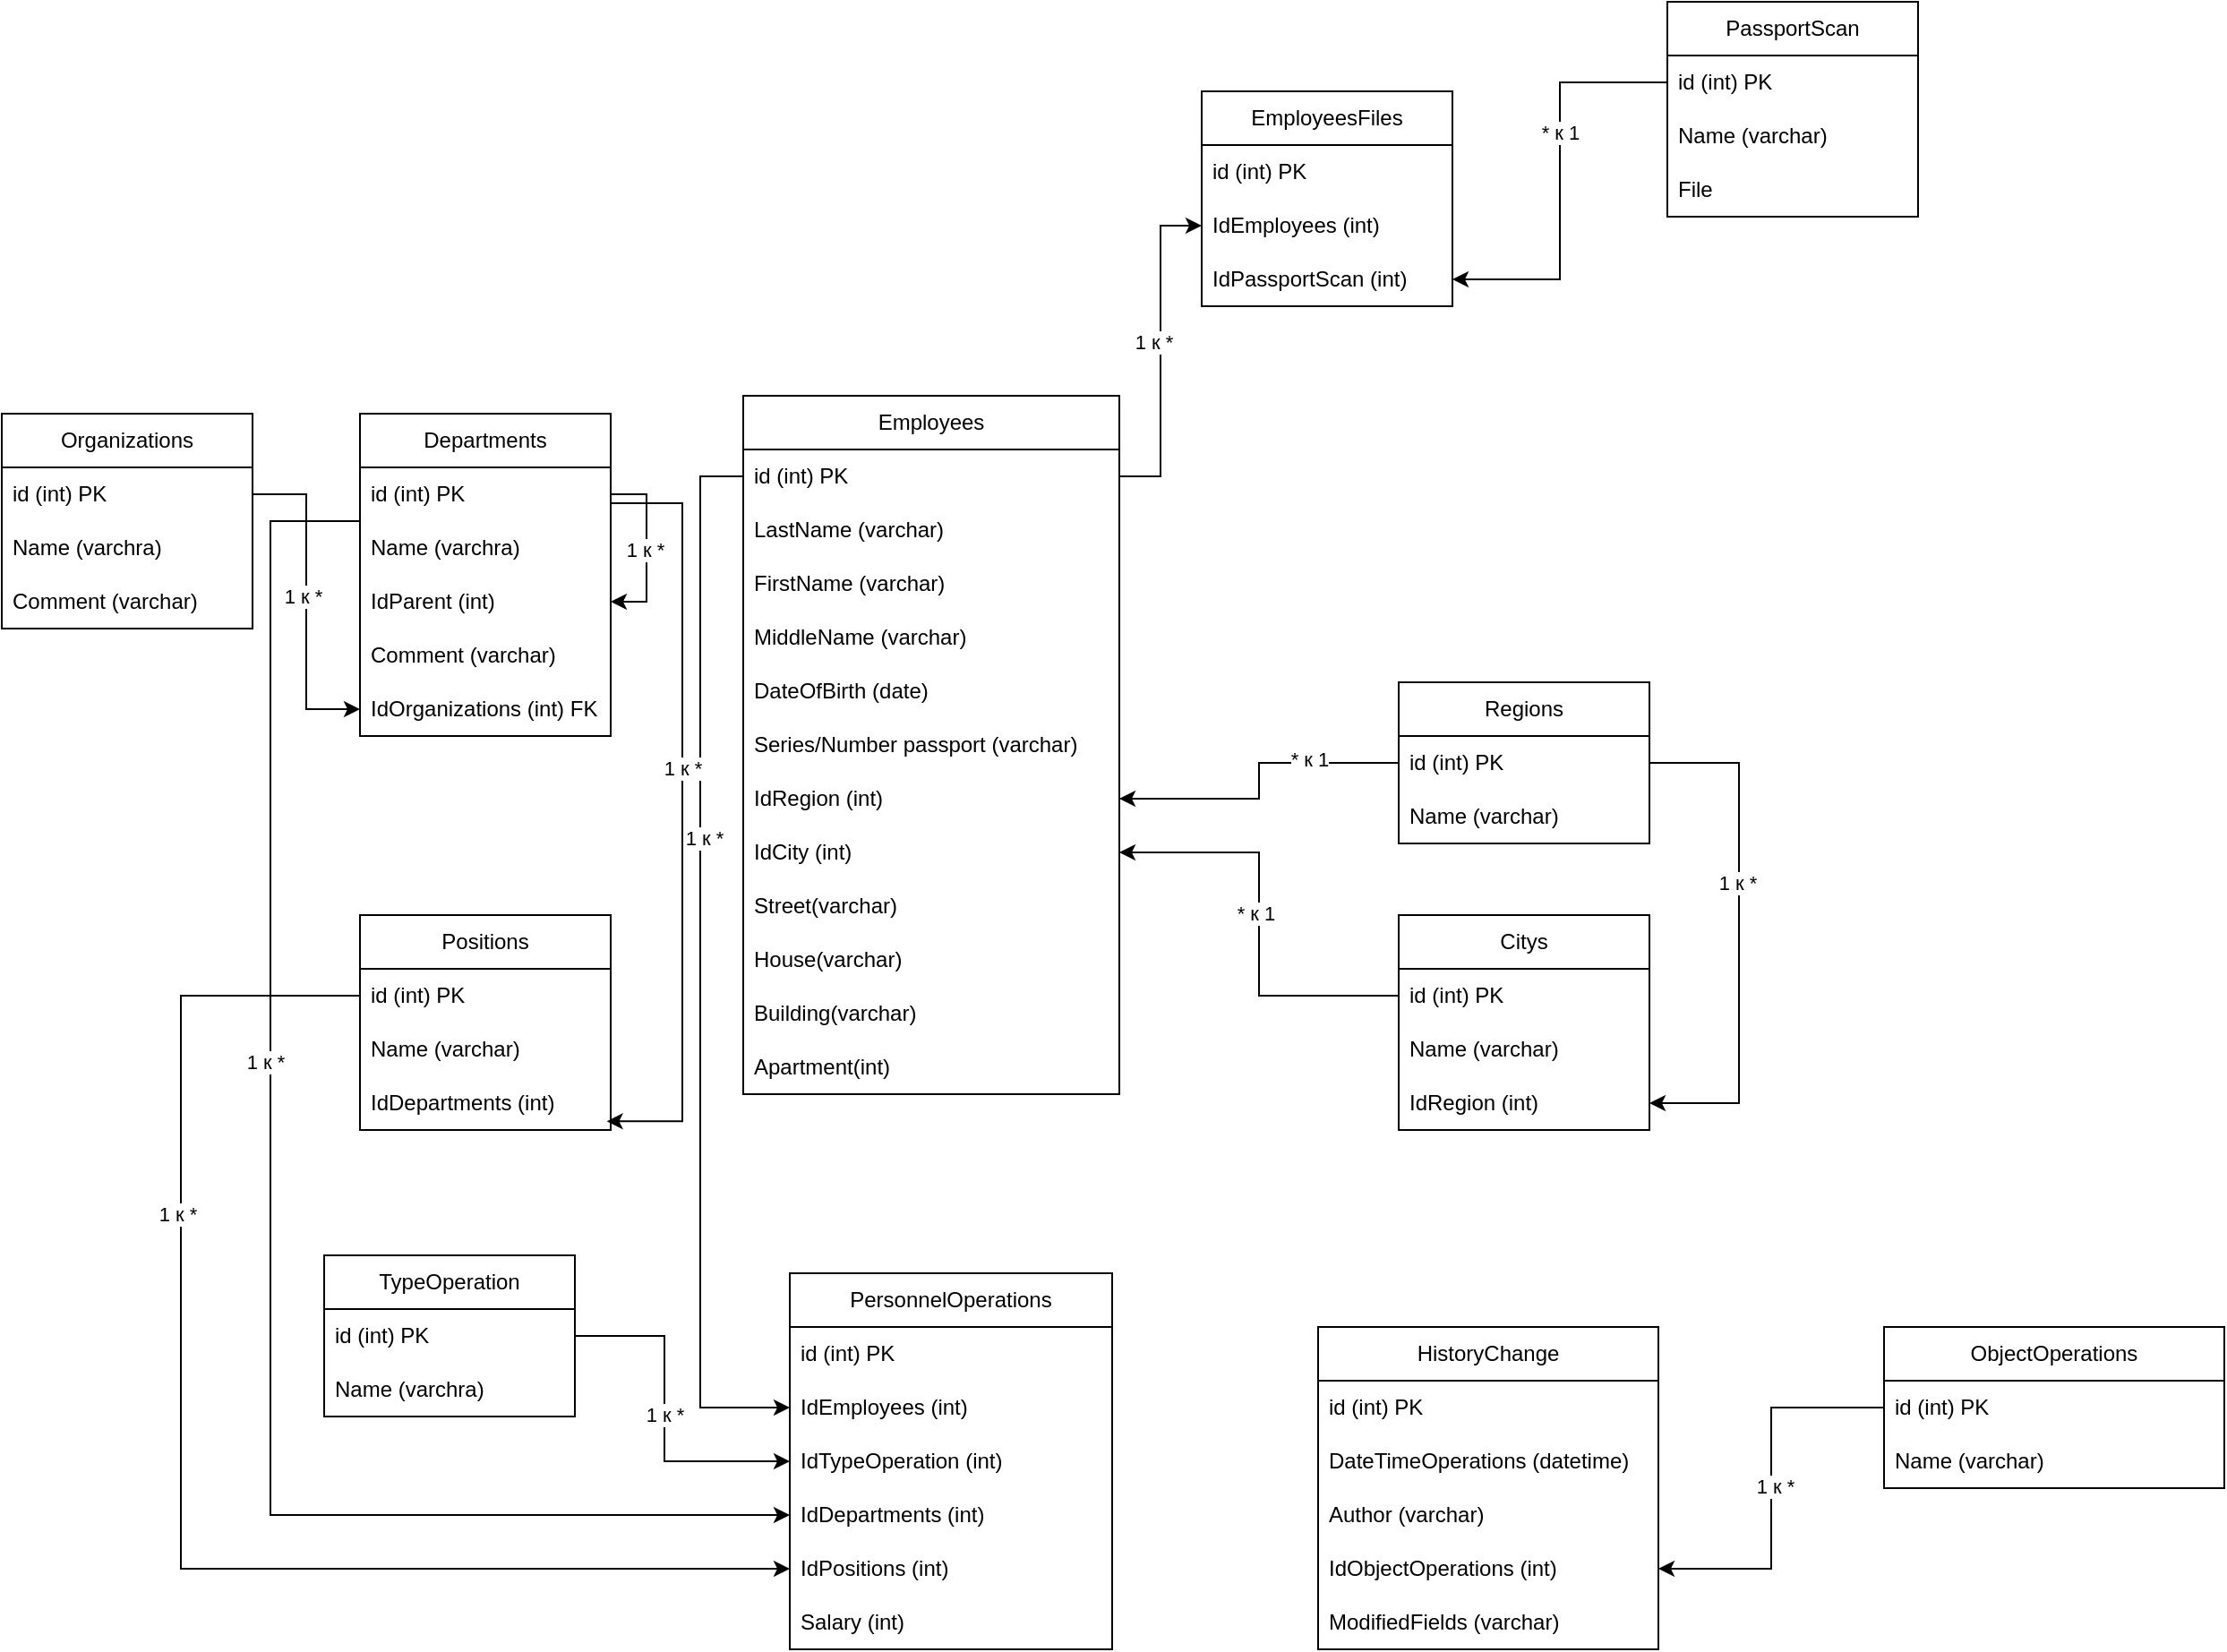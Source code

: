 <mxfile version="24.8.3">
  <diagram name="Страница — 1" id="2Ac0YcWmA8FefvTjwxy7">
    <mxGraphModel dx="1000" dy="945" grid="0" gridSize="10" guides="1" tooltips="1" connect="1" arrows="1" fold="1" page="0" pageScale="1" pageWidth="827" pageHeight="1169" math="0" shadow="0">
      <root>
        <mxCell id="0" />
        <mxCell id="1" parent="0" />
        <mxCell id="Vl6OdtFc59KIC7hmeoDM-1" value="Organizations" style="swimlane;fontStyle=0;childLayout=stackLayout;horizontal=1;startSize=30;horizontalStack=0;resizeParent=1;resizeParentMax=0;resizeLast=0;collapsible=1;marginBottom=0;whiteSpace=wrap;html=1;" vertex="1" parent="1">
          <mxGeometry y="170" width="140" height="120" as="geometry" />
        </mxCell>
        <mxCell id="Vl6OdtFc59KIC7hmeoDM-2" value="id (int) PK" style="text;strokeColor=none;fillColor=none;align=left;verticalAlign=middle;spacingLeft=4;spacingRight=4;overflow=hidden;points=[[0,0.5],[1,0.5]];portConstraint=eastwest;rotatable=0;whiteSpace=wrap;html=1;" vertex="1" parent="Vl6OdtFc59KIC7hmeoDM-1">
          <mxGeometry y="30" width="140" height="30" as="geometry" />
        </mxCell>
        <mxCell id="Vl6OdtFc59KIC7hmeoDM-3" value="Name (varchra)" style="text;strokeColor=none;fillColor=none;align=left;verticalAlign=middle;spacingLeft=4;spacingRight=4;overflow=hidden;points=[[0,0.5],[1,0.5]];portConstraint=eastwest;rotatable=0;whiteSpace=wrap;html=1;" vertex="1" parent="Vl6OdtFc59KIC7hmeoDM-1">
          <mxGeometry y="60" width="140" height="30" as="geometry" />
        </mxCell>
        <mxCell id="Vl6OdtFc59KIC7hmeoDM-4" value="Comment (varchar)" style="text;strokeColor=none;fillColor=none;align=left;verticalAlign=middle;spacingLeft=4;spacingRight=4;overflow=hidden;points=[[0,0.5],[1,0.5]];portConstraint=eastwest;rotatable=0;whiteSpace=wrap;html=1;" vertex="1" parent="Vl6OdtFc59KIC7hmeoDM-1">
          <mxGeometry y="90" width="140" height="30" as="geometry" />
        </mxCell>
        <mxCell id="Vl6OdtFc59KIC7hmeoDM-5" value="Departments" style="swimlane;fontStyle=0;childLayout=stackLayout;horizontal=1;startSize=30;horizontalStack=0;resizeParent=1;resizeParentMax=0;resizeLast=0;collapsible=1;marginBottom=0;whiteSpace=wrap;html=1;" vertex="1" parent="1">
          <mxGeometry x="200" y="170" width="140" height="180" as="geometry" />
        </mxCell>
        <mxCell id="Vl6OdtFc59KIC7hmeoDM-6" style="edgeStyle=orthogonalEdgeStyle;rounded=0;orthogonalLoop=1;jettySize=auto;html=1;entryX=1;entryY=0.5;entryDx=0;entryDy=0;" edge="1" parent="Vl6OdtFc59KIC7hmeoDM-5" source="Vl6OdtFc59KIC7hmeoDM-8" target="Vl6OdtFc59KIC7hmeoDM-10">
          <mxGeometry relative="1" as="geometry">
            <Array as="points">
              <mxPoint x="160" y="45" />
              <mxPoint x="160" y="105" />
            </Array>
          </mxGeometry>
        </mxCell>
        <mxCell id="Vl6OdtFc59KIC7hmeoDM-7" value="1 к *" style="edgeLabel;html=1;align=center;verticalAlign=middle;resizable=0;points=[];" vertex="1" connectable="0" parent="Vl6OdtFc59KIC7hmeoDM-6">
          <mxGeometry x="0.02" y="-1" relative="1" as="geometry">
            <mxPoint as="offset" />
          </mxGeometry>
        </mxCell>
        <mxCell id="Vl6OdtFc59KIC7hmeoDM-8" value="id (int) PK" style="text;strokeColor=none;fillColor=none;align=left;verticalAlign=middle;spacingLeft=4;spacingRight=4;overflow=hidden;points=[[0,0.5],[1,0.5]];portConstraint=eastwest;rotatable=0;whiteSpace=wrap;html=1;" vertex="1" parent="Vl6OdtFc59KIC7hmeoDM-5">
          <mxGeometry y="30" width="140" height="30" as="geometry" />
        </mxCell>
        <mxCell id="Vl6OdtFc59KIC7hmeoDM-9" value="Name (varchra)" style="text;strokeColor=none;fillColor=none;align=left;verticalAlign=middle;spacingLeft=4;spacingRight=4;overflow=hidden;points=[[0,0.5],[1,0.5]];portConstraint=eastwest;rotatable=0;whiteSpace=wrap;html=1;" vertex="1" parent="Vl6OdtFc59KIC7hmeoDM-5">
          <mxGeometry y="60" width="140" height="30" as="geometry" />
        </mxCell>
        <mxCell id="Vl6OdtFc59KIC7hmeoDM-10" value="IdParent (int)" style="text;strokeColor=none;fillColor=none;align=left;verticalAlign=middle;spacingLeft=4;spacingRight=4;overflow=hidden;points=[[0,0.5],[1,0.5]];portConstraint=eastwest;rotatable=0;whiteSpace=wrap;html=1;" vertex="1" parent="Vl6OdtFc59KIC7hmeoDM-5">
          <mxGeometry y="90" width="140" height="30" as="geometry" />
        </mxCell>
        <mxCell id="Vl6OdtFc59KIC7hmeoDM-11" value="Comment (varchar)" style="text;strokeColor=none;fillColor=none;align=left;verticalAlign=middle;spacingLeft=4;spacingRight=4;overflow=hidden;points=[[0,0.5],[1,0.5]];portConstraint=eastwest;rotatable=0;whiteSpace=wrap;html=1;" vertex="1" parent="Vl6OdtFc59KIC7hmeoDM-5">
          <mxGeometry y="120" width="140" height="30" as="geometry" />
        </mxCell>
        <mxCell id="Vl6OdtFc59KIC7hmeoDM-12" value="Id&lt;span style=&quot;text-align: center;&quot;&gt;Organizations (int) FK&lt;/span&gt;" style="text;strokeColor=none;fillColor=none;align=left;verticalAlign=middle;spacingLeft=4;spacingRight=4;overflow=hidden;points=[[0,0.5],[1,0.5]];portConstraint=eastwest;rotatable=0;whiteSpace=wrap;html=1;" vertex="1" parent="Vl6OdtFc59KIC7hmeoDM-5">
          <mxGeometry y="150" width="140" height="30" as="geometry" />
        </mxCell>
        <mxCell id="Vl6OdtFc59KIC7hmeoDM-13" style="edgeStyle=orthogonalEdgeStyle;rounded=0;orthogonalLoop=1;jettySize=auto;html=1;" edge="1" parent="1" source="Vl6OdtFc59KIC7hmeoDM-2" target="Vl6OdtFc59KIC7hmeoDM-12">
          <mxGeometry relative="1" as="geometry" />
        </mxCell>
        <mxCell id="Vl6OdtFc59KIC7hmeoDM-14" value="1 к *" style="edgeLabel;html=1;align=center;verticalAlign=middle;resizable=0;points=[];" vertex="1" connectable="0" parent="Vl6OdtFc59KIC7hmeoDM-13">
          <mxGeometry x="-0.032" y="-2" relative="1" as="geometry">
            <mxPoint as="offset" />
          </mxGeometry>
        </mxCell>
        <mxCell id="Vl6OdtFc59KIC7hmeoDM-15" value="Employees" style="swimlane;fontStyle=0;childLayout=stackLayout;horizontal=1;startSize=30;horizontalStack=0;resizeParent=1;resizeParentMax=0;resizeLast=0;collapsible=1;marginBottom=0;whiteSpace=wrap;html=1;" vertex="1" parent="1">
          <mxGeometry x="414" y="160" width="210" height="390" as="geometry" />
        </mxCell>
        <mxCell id="Vl6OdtFc59KIC7hmeoDM-16" value="id (int) PK" style="text;strokeColor=none;fillColor=none;align=left;verticalAlign=middle;spacingLeft=4;spacingRight=4;overflow=hidden;points=[[0,0.5],[1,0.5]];portConstraint=eastwest;rotatable=0;whiteSpace=wrap;html=1;" vertex="1" parent="Vl6OdtFc59KIC7hmeoDM-15">
          <mxGeometry y="30" width="210" height="30" as="geometry" />
        </mxCell>
        <mxCell id="Vl6OdtFc59KIC7hmeoDM-17" value="LastName (varchar)" style="text;strokeColor=none;fillColor=none;align=left;verticalAlign=middle;spacingLeft=4;spacingRight=4;overflow=hidden;points=[[0,0.5],[1,0.5]];portConstraint=eastwest;rotatable=0;whiteSpace=wrap;html=1;" vertex="1" parent="Vl6OdtFc59KIC7hmeoDM-15">
          <mxGeometry y="60" width="210" height="30" as="geometry" />
        </mxCell>
        <mxCell id="Vl6OdtFc59KIC7hmeoDM-18" value="FirstName (varchar)" style="text;strokeColor=none;fillColor=none;align=left;verticalAlign=middle;spacingLeft=4;spacingRight=4;overflow=hidden;points=[[0,0.5],[1,0.5]];portConstraint=eastwest;rotatable=0;whiteSpace=wrap;html=1;" vertex="1" parent="Vl6OdtFc59KIC7hmeoDM-15">
          <mxGeometry y="90" width="210" height="30" as="geometry" />
        </mxCell>
        <mxCell id="Vl6OdtFc59KIC7hmeoDM-19" value="MiddleName (varchar)" style="text;strokeColor=none;fillColor=none;align=left;verticalAlign=middle;spacingLeft=4;spacingRight=4;overflow=hidden;points=[[0,0.5],[1,0.5]];portConstraint=eastwest;rotatable=0;whiteSpace=wrap;html=1;" vertex="1" parent="Vl6OdtFc59KIC7hmeoDM-15">
          <mxGeometry y="120" width="210" height="30" as="geometry" />
        </mxCell>
        <mxCell id="Vl6OdtFc59KIC7hmeoDM-20" value="DateOfBirth (date)" style="text;strokeColor=none;fillColor=none;align=left;verticalAlign=middle;spacingLeft=4;spacingRight=4;overflow=hidden;points=[[0,0.5],[1,0.5]];portConstraint=eastwest;rotatable=0;whiteSpace=wrap;html=1;" vertex="1" parent="Vl6OdtFc59KIC7hmeoDM-15">
          <mxGeometry y="150" width="210" height="30" as="geometry" />
        </mxCell>
        <mxCell id="Vl6OdtFc59KIC7hmeoDM-21" value="Series/Number passport (varchar)" style="text;strokeColor=none;fillColor=none;align=left;verticalAlign=middle;spacingLeft=4;spacingRight=4;overflow=hidden;points=[[0,0.5],[1,0.5]];portConstraint=eastwest;rotatable=0;whiteSpace=wrap;html=1;" vertex="1" parent="Vl6OdtFc59KIC7hmeoDM-15">
          <mxGeometry y="180" width="210" height="30" as="geometry" />
        </mxCell>
        <mxCell id="Vl6OdtFc59KIC7hmeoDM-22" value="IdRegion (int)" style="text;strokeColor=none;fillColor=none;align=left;verticalAlign=middle;spacingLeft=4;spacingRight=4;overflow=hidden;points=[[0,0.5],[1,0.5]];portConstraint=eastwest;rotatable=0;whiteSpace=wrap;html=1;" vertex="1" parent="Vl6OdtFc59KIC7hmeoDM-15">
          <mxGeometry y="210" width="210" height="30" as="geometry" />
        </mxCell>
        <mxCell id="Vl6OdtFc59KIC7hmeoDM-23" value="IdCity (int)" style="text;strokeColor=none;fillColor=none;align=left;verticalAlign=middle;spacingLeft=4;spacingRight=4;overflow=hidden;points=[[0,0.5],[1,0.5]];portConstraint=eastwest;rotatable=0;whiteSpace=wrap;html=1;" vertex="1" parent="Vl6OdtFc59KIC7hmeoDM-15">
          <mxGeometry y="240" width="210" height="30" as="geometry" />
        </mxCell>
        <mxCell id="Vl6OdtFc59KIC7hmeoDM-24" value="Street(varchar)" style="text;strokeColor=none;fillColor=none;align=left;verticalAlign=middle;spacingLeft=4;spacingRight=4;overflow=hidden;points=[[0,0.5],[1,0.5]];portConstraint=eastwest;rotatable=0;whiteSpace=wrap;html=1;" vertex="1" parent="Vl6OdtFc59KIC7hmeoDM-15">
          <mxGeometry y="270" width="210" height="30" as="geometry" />
        </mxCell>
        <mxCell id="Vl6OdtFc59KIC7hmeoDM-25" value="House(varchar)" style="text;strokeColor=none;fillColor=none;align=left;verticalAlign=middle;spacingLeft=4;spacingRight=4;overflow=hidden;points=[[0,0.5],[1,0.5]];portConstraint=eastwest;rotatable=0;whiteSpace=wrap;html=1;" vertex="1" parent="Vl6OdtFc59KIC7hmeoDM-15">
          <mxGeometry y="300" width="210" height="30" as="geometry" />
        </mxCell>
        <mxCell id="Vl6OdtFc59KIC7hmeoDM-26" value="Building(varchar)" style="text;strokeColor=none;fillColor=none;align=left;verticalAlign=middle;spacingLeft=4;spacingRight=4;overflow=hidden;points=[[0,0.5],[1,0.5]];portConstraint=eastwest;rotatable=0;whiteSpace=wrap;html=1;" vertex="1" parent="Vl6OdtFc59KIC7hmeoDM-15">
          <mxGeometry y="330" width="210" height="30" as="geometry" />
        </mxCell>
        <mxCell id="Vl6OdtFc59KIC7hmeoDM-27" value="Apartment(int)" style="text;strokeColor=none;fillColor=none;align=left;verticalAlign=middle;spacingLeft=4;spacingRight=4;overflow=hidden;points=[[0,0.5],[1,0.5]];portConstraint=eastwest;rotatable=0;whiteSpace=wrap;html=1;" vertex="1" parent="Vl6OdtFc59KIC7hmeoDM-15">
          <mxGeometry y="360" width="210" height="30" as="geometry" />
        </mxCell>
        <mxCell id="Vl6OdtFc59KIC7hmeoDM-28" value="Positions" style="swimlane;fontStyle=0;childLayout=stackLayout;horizontal=1;startSize=30;horizontalStack=0;resizeParent=1;resizeParentMax=0;resizeLast=0;collapsible=1;marginBottom=0;whiteSpace=wrap;html=1;" vertex="1" parent="1">
          <mxGeometry x="200" y="450" width="140" height="120" as="geometry" />
        </mxCell>
        <mxCell id="Vl6OdtFc59KIC7hmeoDM-29" value="id (int) PK" style="text;strokeColor=none;fillColor=none;align=left;verticalAlign=middle;spacingLeft=4;spacingRight=4;overflow=hidden;points=[[0,0.5],[1,0.5]];portConstraint=eastwest;rotatable=0;whiteSpace=wrap;html=1;" vertex="1" parent="Vl6OdtFc59KIC7hmeoDM-28">
          <mxGeometry y="30" width="140" height="30" as="geometry" />
        </mxCell>
        <mxCell id="Vl6OdtFc59KIC7hmeoDM-30" value="Name (varchar)" style="text;strokeColor=none;fillColor=none;align=left;verticalAlign=middle;spacingLeft=4;spacingRight=4;overflow=hidden;points=[[0,0.5],[1,0.5]];portConstraint=eastwest;rotatable=0;whiteSpace=wrap;html=1;" vertex="1" parent="Vl6OdtFc59KIC7hmeoDM-28">
          <mxGeometry y="60" width="140" height="30" as="geometry" />
        </mxCell>
        <mxCell id="Vl6OdtFc59KIC7hmeoDM-31" value="Id&lt;span style=&quot;text-align: center;&quot;&gt;Departments (int)&lt;/span&gt;" style="text;strokeColor=none;fillColor=none;align=left;verticalAlign=middle;spacingLeft=4;spacingRight=4;overflow=hidden;points=[[0,0.5],[1,0.5]];portConstraint=eastwest;rotatable=0;whiteSpace=wrap;html=1;" vertex="1" parent="Vl6OdtFc59KIC7hmeoDM-28">
          <mxGeometry y="90" width="140" height="30" as="geometry" />
        </mxCell>
        <mxCell id="Vl6OdtFc59KIC7hmeoDM-32" value="EmployeesFiles" style="swimlane;fontStyle=0;childLayout=stackLayout;horizontal=1;startSize=30;horizontalStack=0;resizeParent=1;resizeParentMax=0;resizeLast=0;collapsible=1;marginBottom=0;whiteSpace=wrap;html=1;" vertex="1" parent="1">
          <mxGeometry x="670" y="-10" width="140" height="120" as="geometry" />
        </mxCell>
        <mxCell id="Vl6OdtFc59KIC7hmeoDM-33" value="id (int) PK" style="text;strokeColor=none;fillColor=none;align=left;verticalAlign=middle;spacingLeft=4;spacingRight=4;overflow=hidden;points=[[0,0.5],[1,0.5]];portConstraint=eastwest;rotatable=0;whiteSpace=wrap;html=1;" vertex="1" parent="Vl6OdtFc59KIC7hmeoDM-32">
          <mxGeometry y="30" width="140" height="30" as="geometry" />
        </mxCell>
        <mxCell id="Vl6OdtFc59KIC7hmeoDM-34" value="IdEmployees (int)" style="text;strokeColor=none;fillColor=none;align=left;verticalAlign=middle;spacingLeft=4;spacingRight=4;overflow=hidden;points=[[0,0.5],[1,0.5]];portConstraint=eastwest;rotatable=0;whiteSpace=wrap;html=1;" vertex="1" parent="Vl6OdtFc59KIC7hmeoDM-32">
          <mxGeometry y="60" width="140" height="30" as="geometry" />
        </mxCell>
        <mxCell id="Vl6OdtFc59KIC7hmeoDM-35" value="IdPassportScan (int)" style="text;strokeColor=none;fillColor=none;align=left;verticalAlign=middle;spacingLeft=4;spacingRight=4;overflow=hidden;points=[[0,0.5],[1,0.5]];portConstraint=eastwest;rotatable=0;whiteSpace=wrap;html=1;" vertex="1" parent="Vl6OdtFc59KIC7hmeoDM-32">
          <mxGeometry y="90" width="140" height="30" as="geometry" />
        </mxCell>
        <mxCell id="Vl6OdtFc59KIC7hmeoDM-36" style="edgeStyle=orthogonalEdgeStyle;rounded=0;orthogonalLoop=1;jettySize=auto;html=1;" edge="1" parent="1" source="Vl6OdtFc59KIC7hmeoDM-38" target="Vl6OdtFc59KIC7hmeoDM-22">
          <mxGeometry relative="1" as="geometry" />
        </mxCell>
        <mxCell id="Vl6OdtFc59KIC7hmeoDM-37" value="* к 1" style="edgeLabel;html=1;align=center;verticalAlign=middle;resizable=0;points=[];" vertex="1" connectable="0" parent="Vl6OdtFc59KIC7hmeoDM-36">
          <mxGeometry x="-0.432" y="-2" relative="1" as="geometry">
            <mxPoint as="offset" />
          </mxGeometry>
        </mxCell>
        <mxCell id="Vl6OdtFc59KIC7hmeoDM-38" value="Regions" style="swimlane;fontStyle=0;childLayout=stackLayout;horizontal=1;startSize=30;horizontalStack=0;resizeParent=1;resizeParentMax=0;resizeLast=0;collapsible=1;marginBottom=0;whiteSpace=wrap;html=1;" vertex="1" parent="1">
          <mxGeometry x="780" y="320" width="140" height="90" as="geometry" />
        </mxCell>
        <mxCell id="Vl6OdtFc59KIC7hmeoDM-39" value="id (int) PK" style="text;strokeColor=none;fillColor=none;align=left;verticalAlign=middle;spacingLeft=4;spacingRight=4;overflow=hidden;points=[[0,0.5],[1,0.5]];portConstraint=eastwest;rotatable=0;whiteSpace=wrap;html=1;" vertex="1" parent="Vl6OdtFc59KIC7hmeoDM-38">
          <mxGeometry y="30" width="140" height="30" as="geometry" />
        </mxCell>
        <mxCell id="Vl6OdtFc59KIC7hmeoDM-40" value="Name (varchar)" style="text;strokeColor=none;fillColor=none;align=left;verticalAlign=middle;spacingLeft=4;spacingRight=4;overflow=hidden;points=[[0,0.5],[1,0.5]];portConstraint=eastwest;rotatable=0;whiteSpace=wrap;html=1;" vertex="1" parent="Vl6OdtFc59KIC7hmeoDM-38">
          <mxGeometry y="60" width="140" height="30" as="geometry" />
        </mxCell>
        <mxCell id="Vl6OdtFc59KIC7hmeoDM-41" value="PassportScan" style="swimlane;fontStyle=0;childLayout=stackLayout;horizontal=1;startSize=30;horizontalStack=0;resizeParent=1;resizeParentMax=0;resizeLast=0;collapsible=1;marginBottom=0;whiteSpace=wrap;html=1;" vertex="1" parent="1">
          <mxGeometry x="930" y="-60" width="140" height="120" as="geometry" />
        </mxCell>
        <mxCell id="Vl6OdtFc59KIC7hmeoDM-42" value="id (int) PK" style="text;strokeColor=none;fillColor=none;align=left;verticalAlign=middle;spacingLeft=4;spacingRight=4;overflow=hidden;points=[[0,0.5],[1,0.5]];portConstraint=eastwest;rotatable=0;whiteSpace=wrap;html=1;" vertex="1" parent="Vl6OdtFc59KIC7hmeoDM-41">
          <mxGeometry y="30" width="140" height="30" as="geometry" />
        </mxCell>
        <mxCell id="Vl6OdtFc59KIC7hmeoDM-43" value="Name (varchar)" style="text;strokeColor=none;fillColor=none;align=left;verticalAlign=middle;spacingLeft=4;spacingRight=4;overflow=hidden;points=[[0,0.5],[1,0.5]];portConstraint=eastwest;rotatable=0;whiteSpace=wrap;html=1;" vertex="1" parent="Vl6OdtFc59KIC7hmeoDM-41">
          <mxGeometry y="60" width="140" height="30" as="geometry" />
        </mxCell>
        <mxCell id="Vl6OdtFc59KIC7hmeoDM-44" value="File" style="text;strokeColor=none;fillColor=none;align=left;verticalAlign=middle;spacingLeft=4;spacingRight=4;overflow=hidden;points=[[0,0.5],[1,0.5]];portConstraint=eastwest;rotatable=0;whiteSpace=wrap;html=1;" vertex="1" parent="Vl6OdtFc59KIC7hmeoDM-41">
          <mxGeometry y="90" width="140" height="30" as="geometry" />
        </mxCell>
        <mxCell id="Vl6OdtFc59KIC7hmeoDM-45" value="PersonnelOperations" style="swimlane;fontStyle=0;childLayout=stackLayout;horizontal=1;startSize=30;horizontalStack=0;resizeParent=1;resizeParentMax=0;resizeLast=0;collapsible=1;marginBottom=0;whiteSpace=wrap;html=1;" vertex="1" parent="1">
          <mxGeometry x="440" y="650" width="180" height="210" as="geometry" />
        </mxCell>
        <mxCell id="Vl6OdtFc59KIC7hmeoDM-46" value="id (int) PK" style="text;strokeColor=none;fillColor=none;align=left;verticalAlign=middle;spacingLeft=4;spacingRight=4;overflow=hidden;points=[[0,0.5],[1,0.5]];portConstraint=eastwest;rotatable=0;whiteSpace=wrap;html=1;" vertex="1" parent="Vl6OdtFc59KIC7hmeoDM-45">
          <mxGeometry y="30" width="180" height="30" as="geometry" />
        </mxCell>
        <mxCell id="Vl6OdtFc59KIC7hmeoDM-47" value="IdEmployees (int)" style="text;strokeColor=none;fillColor=none;align=left;verticalAlign=middle;spacingLeft=4;spacingRight=4;overflow=hidden;points=[[0,0.5],[1,0.5]];portConstraint=eastwest;rotatable=0;whiteSpace=wrap;html=1;" vertex="1" parent="Vl6OdtFc59KIC7hmeoDM-45">
          <mxGeometry y="60" width="180" height="30" as="geometry" />
        </mxCell>
        <mxCell id="Vl6OdtFc59KIC7hmeoDM-48" value="Id&lt;span style=&quot;text-align: center;&quot;&gt;TypeOperation&lt;/span&gt;&lt;span style=&quot;text-align: center;&quot;&gt;&amp;nbsp;(int)&lt;/span&gt;" style="text;strokeColor=none;fillColor=none;align=left;verticalAlign=middle;spacingLeft=4;spacingRight=4;overflow=hidden;points=[[0,0.5],[1,0.5]];portConstraint=eastwest;rotatable=0;whiteSpace=wrap;html=1;" vertex="1" parent="Vl6OdtFc59KIC7hmeoDM-45">
          <mxGeometry y="90" width="180" height="30" as="geometry" />
        </mxCell>
        <mxCell id="Vl6OdtFc59KIC7hmeoDM-49" value="Id&lt;span style=&quot;text-align: center;&quot;&gt;Departments&lt;/span&gt;&lt;span style=&quot;text-align: center;&quot;&gt;&amp;nbsp;(int)&lt;/span&gt;" style="text;strokeColor=none;fillColor=none;align=left;verticalAlign=middle;spacingLeft=4;spacingRight=4;overflow=hidden;points=[[0,0.5],[1,0.5]];portConstraint=eastwest;rotatable=0;whiteSpace=wrap;html=1;" vertex="1" parent="Vl6OdtFc59KIC7hmeoDM-45">
          <mxGeometry y="120" width="180" height="30" as="geometry" />
        </mxCell>
        <mxCell id="Vl6OdtFc59KIC7hmeoDM-50" value="Id&lt;span style=&quot;text-align: center;&quot;&gt;Positions&lt;/span&gt;&lt;span style=&quot;text-align: center;&quot;&gt;&amp;nbsp;(int)&lt;/span&gt;" style="text;strokeColor=none;fillColor=none;align=left;verticalAlign=middle;spacingLeft=4;spacingRight=4;overflow=hidden;points=[[0,0.5],[1,0.5]];portConstraint=eastwest;rotatable=0;whiteSpace=wrap;html=1;" vertex="1" parent="Vl6OdtFc59KIC7hmeoDM-45">
          <mxGeometry y="150" width="180" height="30" as="geometry" />
        </mxCell>
        <mxCell id="Vl6OdtFc59KIC7hmeoDM-51" value="Salary (int)" style="text;strokeColor=none;fillColor=none;align=left;verticalAlign=middle;spacingLeft=4;spacingRight=4;overflow=hidden;points=[[0,0.5],[1,0.5]];portConstraint=eastwest;rotatable=0;whiteSpace=wrap;html=1;" vertex="1" parent="Vl6OdtFc59KIC7hmeoDM-45">
          <mxGeometry y="180" width="180" height="30" as="geometry" />
        </mxCell>
        <mxCell id="Vl6OdtFc59KIC7hmeoDM-52" value="TypeOperation" style="swimlane;fontStyle=0;childLayout=stackLayout;horizontal=1;startSize=30;horizontalStack=0;resizeParent=1;resizeParentMax=0;resizeLast=0;collapsible=1;marginBottom=0;whiteSpace=wrap;html=1;" vertex="1" parent="1">
          <mxGeometry x="180" y="640" width="140" height="90" as="geometry" />
        </mxCell>
        <mxCell id="Vl6OdtFc59KIC7hmeoDM-53" value="id (int) PK" style="text;strokeColor=none;fillColor=none;align=left;verticalAlign=middle;spacingLeft=4;spacingRight=4;overflow=hidden;points=[[0,0.5],[1,0.5]];portConstraint=eastwest;rotatable=0;whiteSpace=wrap;html=1;" vertex="1" parent="Vl6OdtFc59KIC7hmeoDM-52">
          <mxGeometry y="30" width="140" height="30" as="geometry" />
        </mxCell>
        <mxCell id="Vl6OdtFc59KIC7hmeoDM-54" value="Name (varchra)" style="text;strokeColor=none;fillColor=none;align=left;verticalAlign=middle;spacingLeft=4;spacingRight=4;overflow=hidden;points=[[0,0.5],[1,0.5]];portConstraint=eastwest;rotatable=0;whiteSpace=wrap;html=1;" vertex="1" parent="Vl6OdtFc59KIC7hmeoDM-52">
          <mxGeometry y="60" width="140" height="30" as="geometry" />
        </mxCell>
        <mxCell id="Vl6OdtFc59KIC7hmeoDM-55" style="edgeStyle=orthogonalEdgeStyle;rounded=0;orthogonalLoop=1;jettySize=auto;html=1;" edge="1" parent="1" source="Vl6OdtFc59KIC7hmeoDM-16" target="Vl6OdtFc59KIC7hmeoDM-47">
          <mxGeometry relative="1" as="geometry">
            <Array as="points">
              <mxPoint x="390" y="205" />
              <mxPoint x="390" y="725" />
            </Array>
          </mxGeometry>
        </mxCell>
        <mxCell id="Vl6OdtFc59KIC7hmeoDM-56" value="1 к *" style="edgeLabel;html=1;align=center;verticalAlign=middle;resizable=0;points=[];" vertex="1" connectable="0" parent="Vl6OdtFc59KIC7hmeoDM-55">
          <mxGeometry x="-0.239" y="2" relative="1" as="geometry">
            <mxPoint as="offset" />
          </mxGeometry>
        </mxCell>
        <mxCell id="Vl6OdtFc59KIC7hmeoDM-57" value="HistoryChange" style="swimlane;fontStyle=0;childLayout=stackLayout;horizontal=1;startSize=30;horizontalStack=0;resizeParent=1;resizeParentMax=0;resizeLast=0;collapsible=1;marginBottom=0;whiteSpace=wrap;html=1;" vertex="1" parent="1">
          <mxGeometry x="735" y="680" width="190" height="180" as="geometry" />
        </mxCell>
        <mxCell id="Vl6OdtFc59KIC7hmeoDM-58" value="id (int) PK" style="text;strokeColor=none;fillColor=none;align=left;verticalAlign=middle;spacingLeft=4;spacingRight=4;overflow=hidden;points=[[0,0.5],[1,0.5]];portConstraint=eastwest;rotatable=0;whiteSpace=wrap;html=1;" vertex="1" parent="Vl6OdtFc59KIC7hmeoDM-57">
          <mxGeometry y="30" width="190" height="30" as="geometry" />
        </mxCell>
        <mxCell id="Vl6OdtFc59KIC7hmeoDM-59" value="DateTimeOperations (datetime)" style="text;strokeColor=none;fillColor=none;align=left;verticalAlign=middle;spacingLeft=4;spacingRight=4;overflow=hidden;points=[[0,0.5],[1,0.5]];portConstraint=eastwest;rotatable=0;whiteSpace=wrap;html=1;" vertex="1" parent="Vl6OdtFc59KIC7hmeoDM-57">
          <mxGeometry y="60" width="190" height="30" as="geometry" />
        </mxCell>
        <mxCell id="Vl6OdtFc59KIC7hmeoDM-60" value="Author (varchar)" style="text;strokeColor=none;fillColor=none;align=left;verticalAlign=middle;spacingLeft=4;spacingRight=4;overflow=hidden;points=[[0,0.5],[1,0.5]];portConstraint=eastwest;rotatable=0;whiteSpace=wrap;html=1;" vertex="1" parent="Vl6OdtFc59KIC7hmeoDM-57">
          <mxGeometry y="90" width="190" height="30" as="geometry" />
        </mxCell>
        <mxCell id="Vl6OdtFc59KIC7hmeoDM-61" value="IdObjectOperations (int)" style="text;strokeColor=none;fillColor=none;align=left;verticalAlign=middle;spacingLeft=4;spacingRight=4;overflow=hidden;points=[[0,0.5],[1,0.5]];portConstraint=eastwest;rotatable=0;whiteSpace=wrap;html=1;" vertex="1" parent="Vl6OdtFc59KIC7hmeoDM-57">
          <mxGeometry y="120" width="190" height="30" as="geometry" />
        </mxCell>
        <mxCell id="Vl6OdtFc59KIC7hmeoDM-62" value="ModifiedFields (varchar)" style="text;strokeColor=none;fillColor=none;align=left;verticalAlign=middle;spacingLeft=4;spacingRight=4;overflow=hidden;points=[[0,0.5],[1,0.5]];portConstraint=eastwest;rotatable=0;whiteSpace=wrap;html=1;" vertex="1" parent="Vl6OdtFc59KIC7hmeoDM-57">
          <mxGeometry y="150" width="190" height="30" as="geometry" />
        </mxCell>
        <mxCell id="Vl6OdtFc59KIC7hmeoDM-63" style="edgeStyle=orthogonalEdgeStyle;rounded=0;orthogonalLoop=1;jettySize=auto;html=1;" edge="1" parent="1" source="Vl6OdtFc59KIC7hmeoDM-16" target="Vl6OdtFc59KIC7hmeoDM-34">
          <mxGeometry relative="1" as="geometry" />
        </mxCell>
        <mxCell id="Vl6OdtFc59KIC7hmeoDM-64" value="1 к *" style="edgeLabel;html=1;align=center;verticalAlign=middle;resizable=0;points=[];" vertex="1" connectable="0" parent="Vl6OdtFc59KIC7hmeoDM-63">
          <mxGeometry x="0.059" y="4" relative="1" as="geometry">
            <mxPoint as="offset" />
          </mxGeometry>
        </mxCell>
        <mxCell id="Vl6OdtFc59KIC7hmeoDM-65" style="edgeStyle=orthogonalEdgeStyle;rounded=0;orthogonalLoop=1;jettySize=auto;html=1;" edge="1" parent="1" source="Vl6OdtFc59KIC7hmeoDM-42" target="Vl6OdtFc59KIC7hmeoDM-35">
          <mxGeometry relative="1" as="geometry" />
        </mxCell>
        <mxCell id="Vl6OdtFc59KIC7hmeoDM-66" value="* к 1" style="edgeLabel;html=1;align=center;verticalAlign=middle;resizable=0;points=[];" vertex="1" connectable="0" parent="Vl6OdtFc59KIC7hmeoDM-65">
          <mxGeometry x="-0.234" relative="1" as="geometry">
            <mxPoint as="offset" />
          </mxGeometry>
        </mxCell>
        <mxCell id="Vl6OdtFc59KIC7hmeoDM-67" style="edgeStyle=orthogonalEdgeStyle;rounded=0;orthogonalLoop=1;jettySize=auto;html=1;entryX=0.984;entryY=0.838;entryDx=0;entryDy=0;entryPerimeter=0;" edge="1" parent="1" source="Vl6OdtFc59KIC7hmeoDM-8" target="Vl6OdtFc59KIC7hmeoDM-31">
          <mxGeometry relative="1" as="geometry">
            <Array as="points">
              <mxPoint x="380" y="220" />
              <mxPoint x="380" y="565" />
            </Array>
          </mxGeometry>
        </mxCell>
        <mxCell id="Vl6OdtFc59KIC7hmeoDM-68" value="1 к *" style="edgeLabel;html=1;align=center;verticalAlign=middle;resizable=0;points=[];" vertex="1" connectable="0" parent="Vl6OdtFc59KIC7hmeoDM-67">
          <mxGeometry x="-0.12" relative="1" as="geometry">
            <mxPoint as="offset" />
          </mxGeometry>
        </mxCell>
        <mxCell id="Vl6OdtFc59KIC7hmeoDM-69" value="Citys" style="swimlane;fontStyle=0;childLayout=stackLayout;horizontal=1;startSize=30;horizontalStack=0;resizeParent=1;resizeParentMax=0;resizeLast=0;collapsible=1;marginBottom=0;whiteSpace=wrap;html=1;" vertex="1" parent="1">
          <mxGeometry x="780" y="450" width="140" height="120" as="geometry" />
        </mxCell>
        <mxCell id="Vl6OdtFc59KIC7hmeoDM-70" value="id (int) PK" style="text;strokeColor=none;fillColor=none;align=left;verticalAlign=middle;spacingLeft=4;spacingRight=4;overflow=hidden;points=[[0,0.5],[1,0.5]];portConstraint=eastwest;rotatable=0;whiteSpace=wrap;html=1;" vertex="1" parent="Vl6OdtFc59KIC7hmeoDM-69">
          <mxGeometry y="30" width="140" height="30" as="geometry" />
        </mxCell>
        <mxCell id="Vl6OdtFc59KIC7hmeoDM-71" value="Name (varchar)" style="text;strokeColor=none;fillColor=none;align=left;verticalAlign=middle;spacingLeft=4;spacingRight=4;overflow=hidden;points=[[0,0.5],[1,0.5]];portConstraint=eastwest;rotatable=0;whiteSpace=wrap;html=1;" vertex="1" parent="Vl6OdtFc59KIC7hmeoDM-69">
          <mxGeometry y="60" width="140" height="30" as="geometry" />
        </mxCell>
        <mxCell id="Vl6OdtFc59KIC7hmeoDM-72" value="IdRegion (int)" style="text;strokeColor=none;fillColor=none;align=left;verticalAlign=middle;spacingLeft=4;spacingRight=4;overflow=hidden;points=[[0,0.5],[1,0.5]];portConstraint=eastwest;rotatable=0;whiteSpace=wrap;html=1;" vertex="1" parent="Vl6OdtFc59KIC7hmeoDM-69">
          <mxGeometry y="90" width="140" height="30" as="geometry" />
        </mxCell>
        <mxCell id="Vl6OdtFc59KIC7hmeoDM-73" style="edgeStyle=orthogonalEdgeStyle;rounded=0;orthogonalLoop=1;jettySize=auto;html=1;" edge="1" parent="1" source="Vl6OdtFc59KIC7hmeoDM-39" target="Vl6OdtFc59KIC7hmeoDM-72">
          <mxGeometry relative="1" as="geometry">
            <Array as="points">
              <mxPoint x="970" y="365" />
              <mxPoint x="970" y="555" />
            </Array>
          </mxGeometry>
        </mxCell>
        <mxCell id="Vl6OdtFc59KIC7hmeoDM-74" value="1 к *" style="edgeLabel;html=1;align=center;verticalAlign=middle;resizable=0;points=[];" vertex="1" connectable="0" parent="Vl6OdtFc59KIC7hmeoDM-73">
          <mxGeometry x="-0.194" y="-1" relative="1" as="geometry">
            <mxPoint as="offset" />
          </mxGeometry>
        </mxCell>
        <mxCell id="Vl6OdtFc59KIC7hmeoDM-75" style="edgeStyle=orthogonalEdgeStyle;rounded=0;orthogonalLoop=1;jettySize=auto;html=1;" edge="1" parent="1" source="Vl6OdtFc59KIC7hmeoDM-70" target="Vl6OdtFc59KIC7hmeoDM-23">
          <mxGeometry relative="1" as="geometry" />
        </mxCell>
        <mxCell id="Vl6OdtFc59KIC7hmeoDM-76" value="* к 1" style="edgeLabel;html=1;align=center;verticalAlign=middle;resizable=0;points=[];" vertex="1" connectable="0" parent="Vl6OdtFc59KIC7hmeoDM-75">
          <mxGeometry x="0.051" y="2" relative="1" as="geometry">
            <mxPoint as="offset" />
          </mxGeometry>
        </mxCell>
        <mxCell id="Vl6OdtFc59KIC7hmeoDM-77" style="edgeStyle=orthogonalEdgeStyle;rounded=0;orthogonalLoop=1;jettySize=auto;html=1;entryX=0;entryY=0.5;entryDx=0;entryDy=0;" edge="1" parent="1" source="Vl6OdtFc59KIC7hmeoDM-53" target="Vl6OdtFc59KIC7hmeoDM-48">
          <mxGeometry relative="1" as="geometry">
            <Array as="points">
              <mxPoint x="370" y="685" />
              <mxPoint x="370" y="755" />
            </Array>
          </mxGeometry>
        </mxCell>
        <mxCell id="Vl6OdtFc59KIC7hmeoDM-78" value="1 к *" style="edgeLabel;html=1;align=center;verticalAlign=middle;resizable=0;points=[];" vertex="1" connectable="0" parent="Vl6OdtFc59KIC7hmeoDM-77">
          <mxGeometry x="-0.017" relative="1" as="geometry">
            <mxPoint as="offset" />
          </mxGeometry>
        </mxCell>
        <mxCell id="Vl6OdtFc59KIC7hmeoDM-79" style="edgeStyle=orthogonalEdgeStyle;rounded=0;orthogonalLoop=1;jettySize=auto;html=1;" edge="1" parent="1" source="Vl6OdtFc59KIC7hmeoDM-8" target="Vl6OdtFc59KIC7hmeoDM-49">
          <mxGeometry relative="1" as="geometry">
            <Array as="points">
              <mxPoint x="150" y="230" />
              <mxPoint x="150" y="785" />
            </Array>
          </mxGeometry>
        </mxCell>
        <mxCell id="Vl6OdtFc59KIC7hmeoDM-80" value="1 к *" style="edgeLabel;html=1;align=center;verticalAlign=middle;resizable=0;points=[];" vertex="1" connectable="0" parent="Vl6OdtFc59KIC7hmeoDM-79">
          <mxGeometry x="-0.213" y="-3" relative="1" as="geometry">
            <mxPoint as="offset" />
          </mxGeometry>
        </mxCell>
        <mxCell id="Vl6OdtFc59KIC7hmeoDM-81" style="edgeStyle=orthogonalEdgeStyle;rounded=0;orthogonalLoop=1;jettySize=auto;html=1;" edge="1" parent="1" source="Vl6OdtFc59KIC7hmeoDM-29" target="Vl6OdtFc59KIC7hmeoDM-50">
          <mxGeometry relative="1" as="geometry">
            <Array as="points">
              <mxPoint x="100" y="495" />
              <mxPoint x="100" y="815" />
            </Array>
          </mxGeometry>
        </mxCell>
        <mxCell id="Vl6OdtFc59KIC7hmeoDM-82" value="1 к *" style="edgeLabel;html=1;align=center;verticalAlign=middle;resizable=0;points=[];" vertex="1" connectable="0" parent="Vl6OdtFc59KIC7hmeoDM-81">
          <mxGeometry x="-0.417" y="-2" relative="1" as="geometry">
            <mxPoint as="offset" />
          </mxGeometry>
        </mxCell>
        <mxCell id="Vl6OdtFc59KIC7hmeoDM-83" value="&lt;span style=&quot;text-align: left;&quot;&gt;ObjectOperations&lt;/span&gt;" style="swimlane;fontStyle=0;childLayout=stackLayout;horizontal=1;startSize=30;horizontalStack=0;resizeParent=1;resizeParentMax=0;resizeLast=0;collapsible=1;marginBottom=0;whiteSpace=wrap;html=1;" vertex="1" parent="1">
          <mxGeometry x="1051" y="680" width="190" height="90" as="geometry" />
        </mxCell>
        <mxCell id="Vl6OdtFc59KIC7hmeoDM-84" value="id (int) PK" style="text;strokeColor=none;fillColor=none;align=left;verticalAlign=middle;spacingLeft=4;spacingRight=4;overflow=hidden;points=[[0,0.5],[1,0.5]];portConstraint=eastwest;rotatable=0;whiteSpace=wrap;html=1;" vertex="1" parent="Vl6OdtFc59KIC7hmeoDM-83">
          <mxGeometry y="30" width="190" height="30" as="geometry" />
        </mxCell>
        <mxCell id="Vl6OdtFc59KIC7hmeoDM-85" value="Name (varchar)" style="text;strokeColor=none;fillColor=none;align=left;verticalAlign=middle;spacingLeft=4;spacingRight=4;overflow=hidden;points=[[0,0.5],[1,0.5]];portConstraint=eastwest;rotatable=0;whiteSpace=wrap;html=1;" vertex="1" parent="Vl6OdtFc59KIC7hmeoDM-83">
          <mxGeometry y="60" width="190" height="30" as="geometry" />
        </mxCell>
        <mxCell id="Vl6OdtFc59KIC7hmeoDM-86" style="edgeStyle=orthogonalEdgeStyle;rounded=0;orthogonalLoop=1;jettySize=auto;html=1;" edge="1" parent="1" source="Vl6OdtFc59KIC7hmeoDM-84" target="Vl6OdtFc59KIC7hmeoDM-61">
          <mxGeometry relative="1" as="geometry" />
        </mxCell>
        <mxCell id="Vl6OdtFc59KIC7hmeoDM-87" value="1 к *" style="edgeLabel;html=1;align=center;verticalAlign=middle;resizable=0;points=[];" vertex="1" connectable="0" parent="Vl6OdtFc59KIC7hmeoDM-86">
          <mxGeometry x="0.002" y="2" relative="1" as="geometry">
            <mxPoint y="-1" as="offset" />
          </mxGeometry>
        </mxCell>
      </root>
    </mxGraphModel>
  </diagram>
</mxfile>
